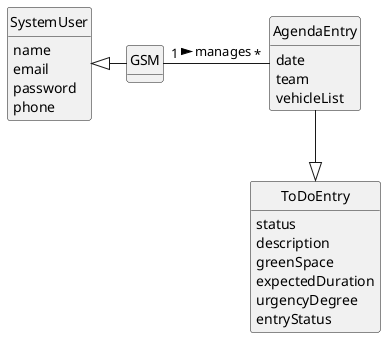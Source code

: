 \@startuml
skinparam monochrome true
skinparam packageStyle rectangle
skinparam shadowing false



skinparam classAttributeIconSize 0

hide circle
hide methods


class SystemUser {
    name
    email
    password
    phone

}
class GSM {

}

class AgendaEntry {
    date
    team
    vehicleList
}

class ToDoEntry {
        status
        description
        greenSpace
        expectedDuration
        urgencyDegree
        entryStatus
}

GSM "1" - "*" AgendaEntry : manages >
SystemUser <|- GSM
AgendaEntry --|> ToDoEntry


@enduml